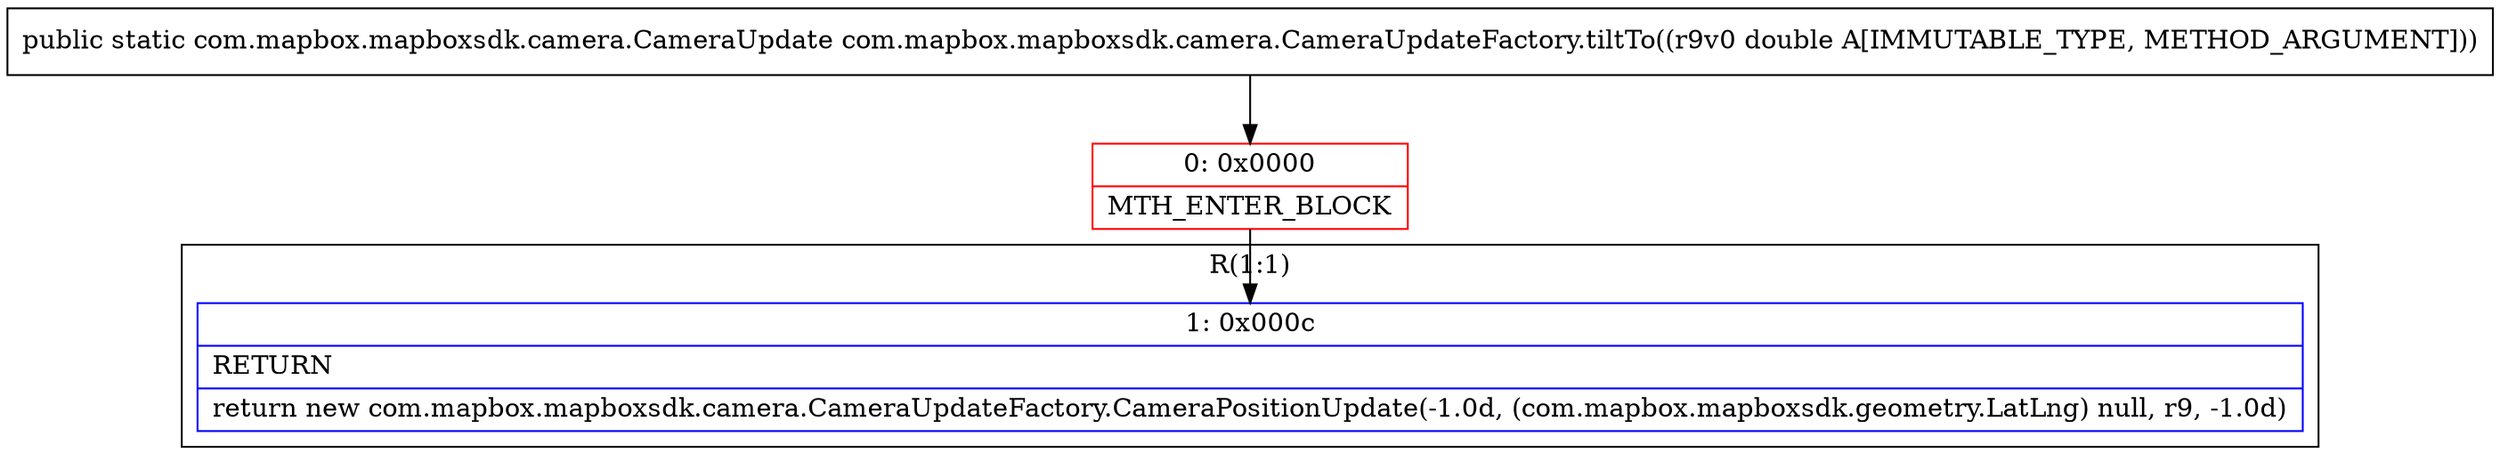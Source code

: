 digraph "CFG forcom.mapbox.mapboxsdk.camera.CameraUpdateFactory.tiltTo(D)Lcom\/mapbox\/mapboxsdk\/camera\/CameraUpdate;" {
subgraph cluster_Region_1144613867 {
label = "R(1:1)";
node [shape=record,color=blue];
Node_1 [shape=record,label="{1\:\ 0x000c|RETURN\l|return new com.mapbox.mapboxsdk.camera.CameraUpdateFactory.CameraPositionUpdate(\-1.0d, (com.mapbox.mapboxsdk.geometry.LatLng) null, r9, \-1.0d)\l}"];
}
Node_0 [shape=record,color=red,label="{0\:\ 0x0000|MTH_ENTER_BLOCK\l}"];
MethodNode[shape=record,label="{public static com.mapbox.mapboxsdk.camera.CameraUpdate com.mapbox.mapboxsdk.camera.CameraUpdateFactory.tiltTo((r9v0 double A[IMMUTABLE_TYPE, METHOD_ARGUMENT])) }"];
MethodNode -> Node_0;
Node_0 -> Node_1;
}

